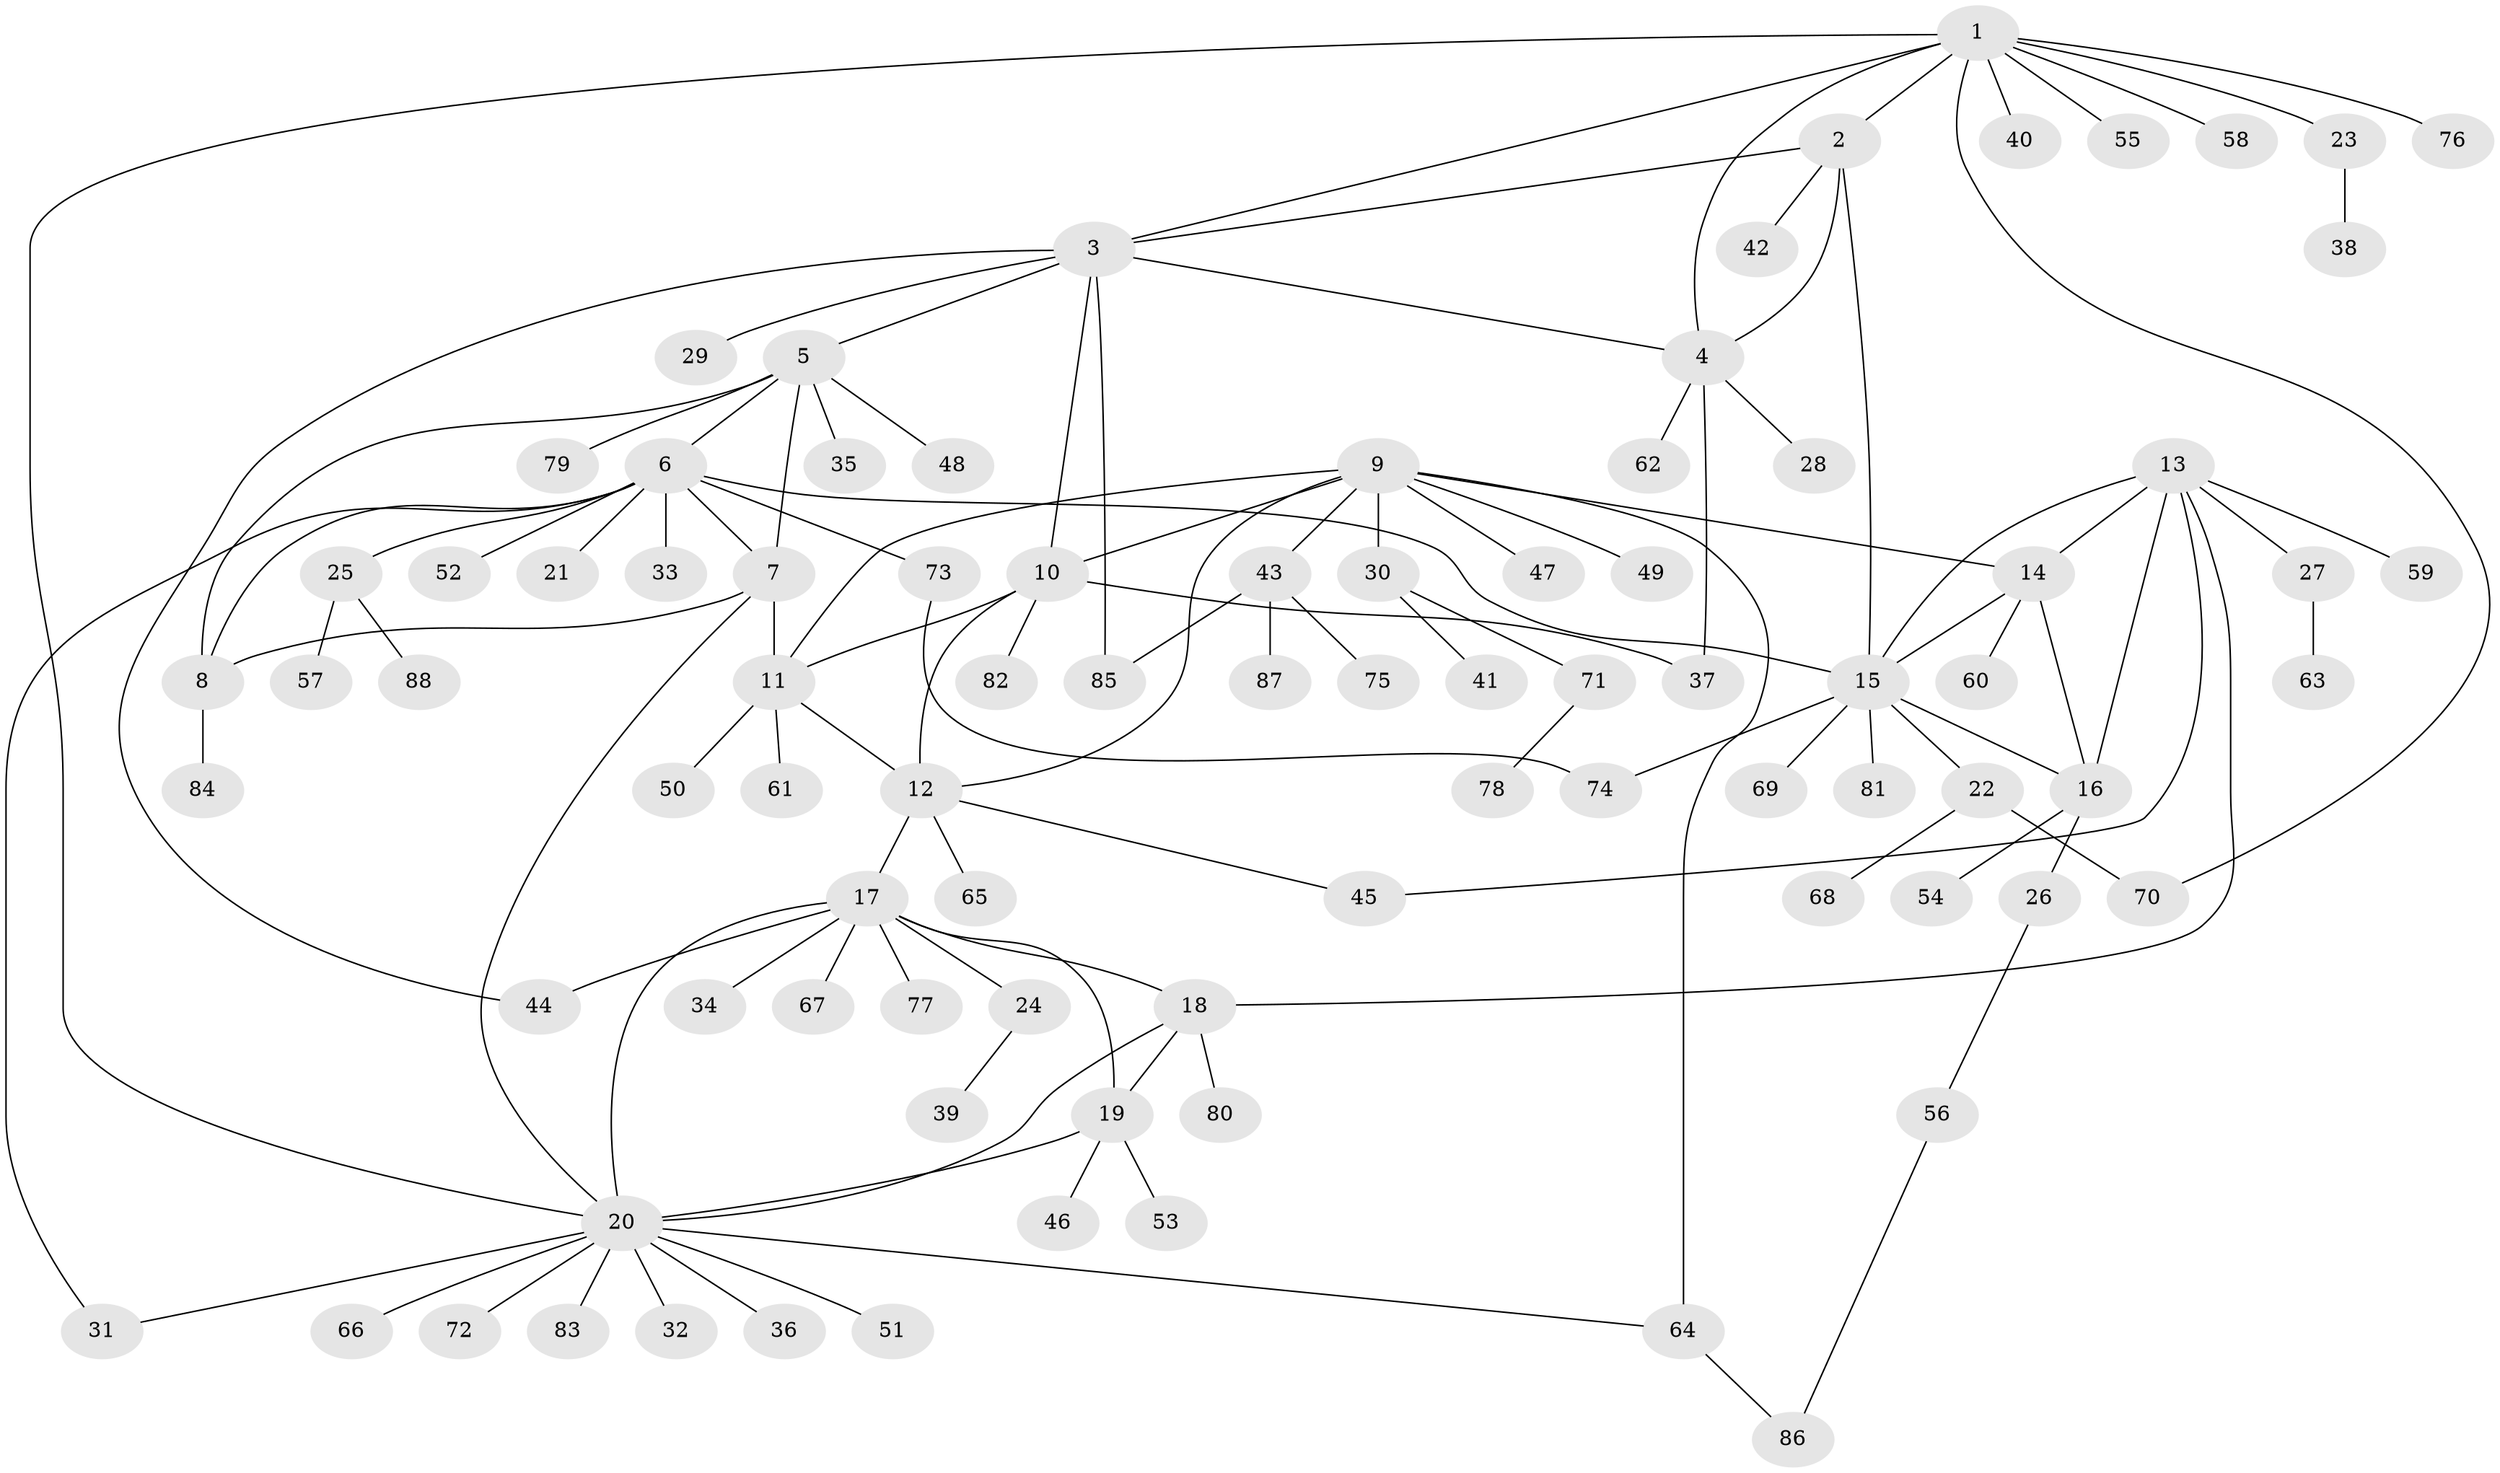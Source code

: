 // coarse degree distribution, {9: 0.03773584905660377, 4: 0.1320754716981132, 7: 0.018867924528301886, 5: 0.07547169811320754, 3: 0.05660377358490566, 8: 0.03773584905660377, 6: 0.03773584905660377, 12: 0.018867924528301886, 1: 0.37735849056603776, 2: 0.20754716981132076}
// Generated by graph-tools (version 1.1) at 2025/52/03/04/25 22:52:19]
// undirected, 88 vertices, 117 edges
graph export_dot {
  node [color=gray90,style=filled];
  1;
  2;
  3;
  4;
  5;
  6;
  7;
  8;
  9;
  10;
  11;
  12;
  13;
  14;
  15;
  16;
  17;
  18;
  19;
  20;
  21;
  22;
  23;
  24;
  25;
  26;
  27;
  28;
  29;
  30;
  31;
  32;
  33;
  34;
  35;
  36;
  37;
  38;
  39;
  40;
  41;
  42;
  43;
  44;
  45;
  46;
  47;
  48;
  49;
  50;
  51;
  52;
  53;
  54;
  55;
  56;
  57;
  58;
  59;
  60;
  61;
  62;
  63;
  64;
  65;
  66;
  67;
  68;
  69;
  70;
  71;
  72;
  73;
  74;
  75;
  76;
  77;
  78;
  79;
  80;
  81;
  82;
  83;
  84;
  85;
  86;
  87;
  88;
  1 -- 2;
  1 -- 3;
  1 -- 4;
  1 -- 20;
  1 -- 23;
  1 -- 40;
  1 -- 55;
  1 -- 58;
  1 -- 70;
  1 -- 76;
  2 -- 3;
  2 -- 4;
  2 -- 15;
  2 -- 42;
  3 -- 4;
  3 -- 5;
  3 -- 10;
  3 -- 29;
  3 -- 44;
  3 -- 85;
  4 -- 28;
  4 -- 37;
  4 -- 62;
  5 -- 6;
  5 -- 7;
  5 -- 8;
  5 -- 35;
  5 -- 48;
  5 -- 79;
  6 -- 7;
  6 -- 8;
  6 -- 15;
  6 -- 21;
  6 -- 25;
  6 -- 31;
  6 -- 33;
  6 -- 52;
  6 -- 73;
  7 -- 8;
  7 -- 11;
  7 -- 20;
  8 -- 84;
  9 -- 10;
  9 -- 11;
  9 -- 12;
  9 -- 14;
  9 -- 30;
  9 -- 43;
  9 -- 47;
  9 -- 49;
  9 -- 64;
  10 -- 11;
  10 -- 12;
  10 -- 37;
  10 -- 82;
  11 -- 12;
  11 -- 50;
  11 -- 61;
  12 -- 17;
  12 -- 45;
  12 -- 65;
  13 -- 14;
  13 -- 15;
  13 -- 16;
  13 -- 18;
  13 -- 27;
  13 -- 45;
  13 -- 59;
  14 -- 15;
  14 -- 16;
  14 -- 60;
  15 -- 16;
  15 -- 22;
  15 -- 69;
  15 -- 74;
  15 -- 81;
  16 -- 26;
  16 -- 54;
  17 -- 18;
  17 -- 19;
  17 -- 20;
  17 -- 24;
  17 -- 34;
  17 -- 44;
  17 -- 67;
  17 -- 77;
  18 -- 19;
  18 -- 20;
  18 -- 80;
  19 -- 20;
  19 -- 46;
  19 -- 53;
  20 -- 31;
  20 -- 32;
  20 -- 36;
  20 -- 51;
  20 -- 64;
  20 -- 66;
  20 -- 72;
  20 -- 83;
  22 -- 68;
  22 -- 70;
  23 -- 38;
  24 -- 39;
  25 -- 57;
  25 -- 88;
  26 -- 56;
  27 -- 63;
  30 -- 41;
  30 -- 71;
  43 -- 75;
  43 -- 85;
  43 -- 87;
  56 -- 86;
  64 -- 86;
  71 -- 78;
  73 -- 74;
}
